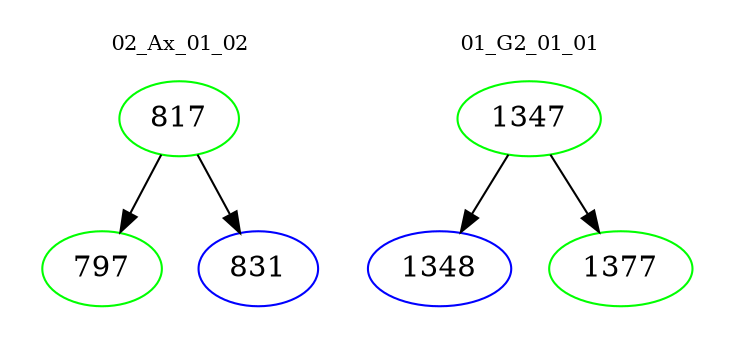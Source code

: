 digraph{
subgraph cluster_0 {
color = white
label = "02_Ax_01_02";
fontsize=10;
T0_817 [label="817", color="green"]
T0_817 -> T0_797 [color="black"]
T0_797 [label="797", color="green"]
T0_817 -> T0_831 [color="black"]
T0_831 [label="831", color="blue"]
}
subgraph cluster_1 {
color = white
label = "01_G2_01_01";
fontsize=10;
T1_1347 [label="1347", color="green"]
T1_1347 -> T1_1348 [color="black"]
T1_1348 [label="1348", color="blue"]
T1_1347 -> T1_1377 [color="black"]
T1_1377 [label="1377", color="green"]
}
}

